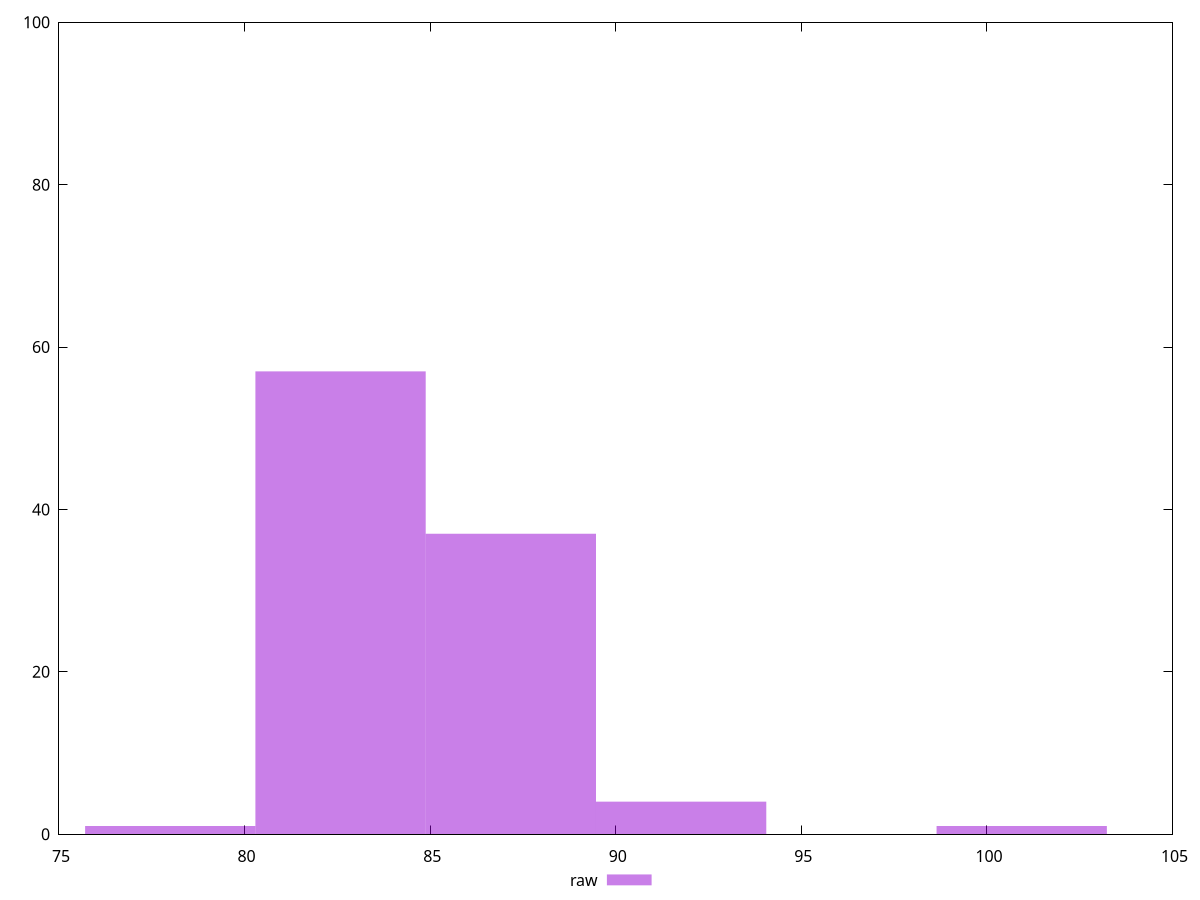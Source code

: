 reset
set terminal svg size 640, 490 enhanced background rgb 'white'
set output "reprap/mainthread-work-breakdown/samples/empty/raw/histogram.svg"

$raw <<EOF
87.17363132370139 37
82.5855454645592 57
91.76171718284357 4
100.93788890112792 1
77.99745960541703 1
EOF

set key outside below
set boxwidth 4.588085859142178
set yrange [0:100]
set style fill transparent solid 0.5 noborder

plot \
  $raw title "raw" with boxes, \


reset